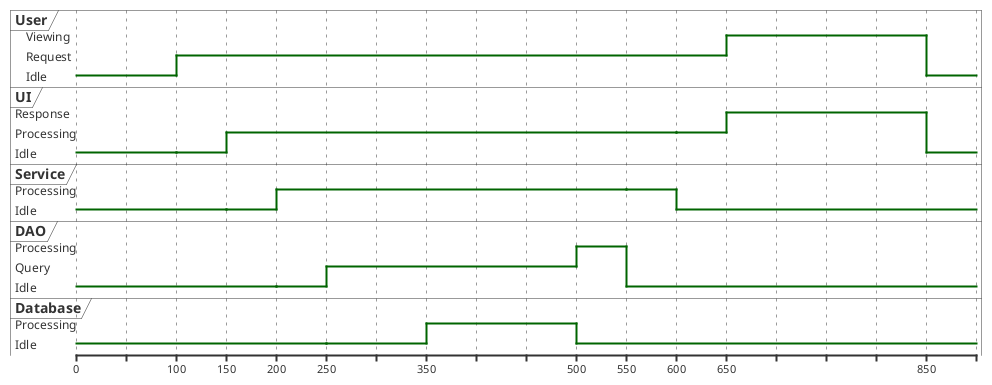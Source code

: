 @startuml UML Timing Diagram

robust "User" as U
robust "UI" as UI
robust "Service" as S
robust "DAO" as D
robust "Database" as DB

@0
U is Idle
UI is Idle
S is Idle
D is Idle
DB is Idle

@+100
U is "Request"
UI is Idle

@+50
UI is "Processing"
S is Idle

@+50
S is "Processing"
D is Idle

@+50
D is "Query"
DB is Idle

@+100
DB is "Processing"

@+150
DB is Idle
D is "Processing"

@+50
D is Idle
S is "Processing"

@+50
S is Idle
UI is "Processing"

@+50
UI is "Response"
U is "Viewing"

@+200
U is Idle
UI is Idle

@enduml
